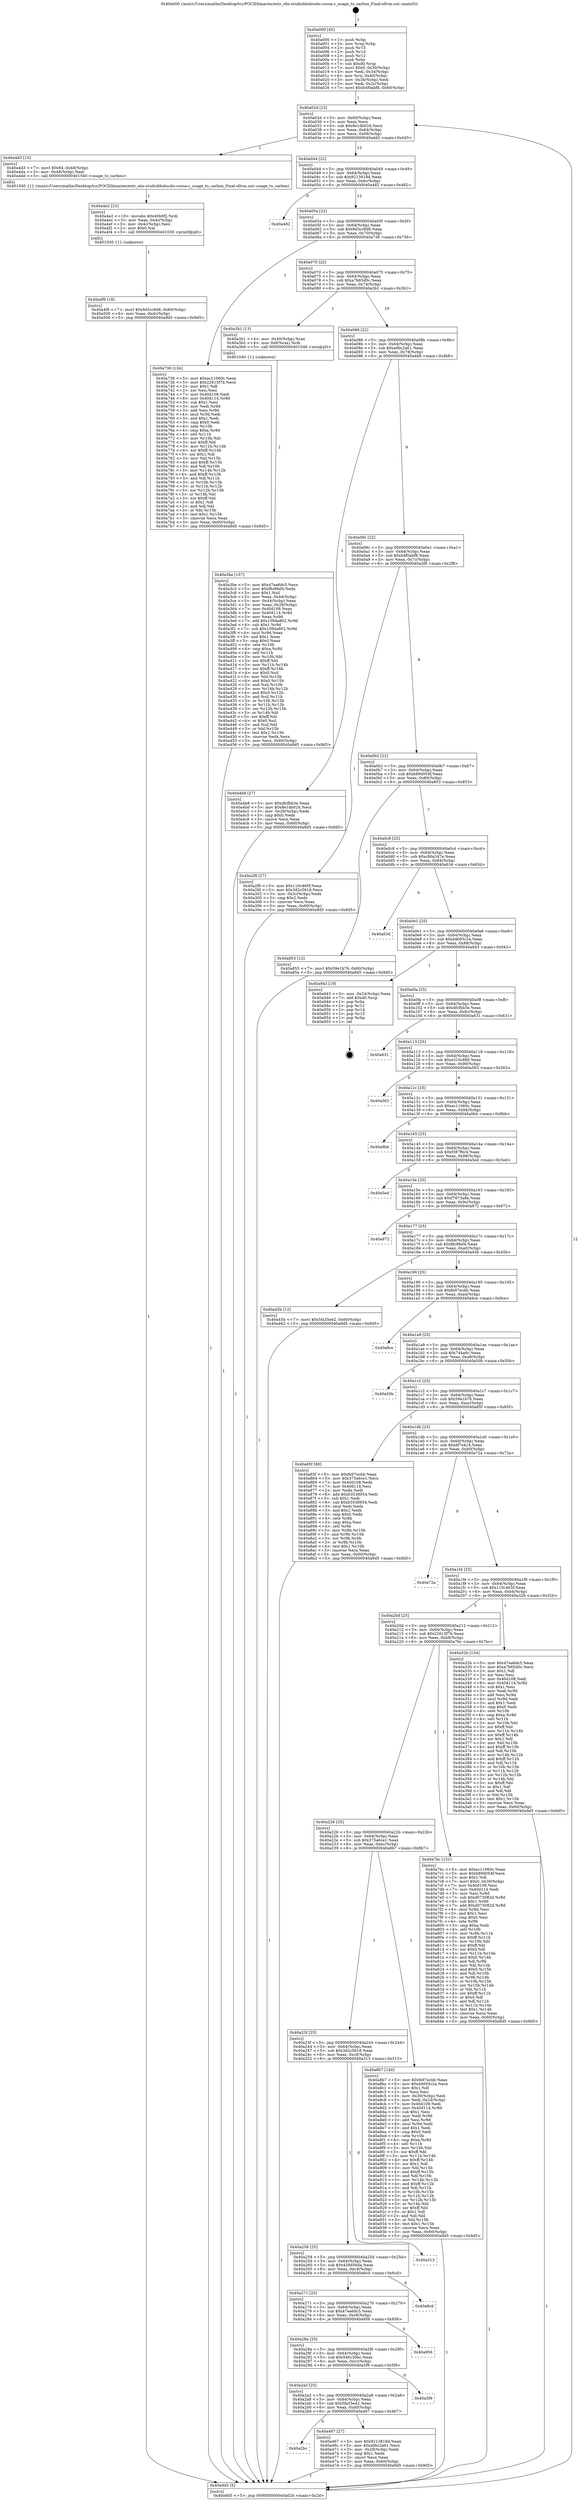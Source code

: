 digraph "0x40a000" {
  label = "0x40a000 (/mnt/c/Users/mathe/Desktop/tcc/POCII/binaries/extr_obs-studiolibobsobs-cocoa.c_usage_to_carbon_Final-ollvm.out::main(0))"
  labelloc = "t"
  node[shape=record]

  Entry [label="",width=0.3,height=0.3,shape=circle,fillcolor=black,style=filled]
  "0x40a02d" [label="{
     0x40a02d [23]\l
     | [instrs]\l
     &nbsp;&nbsp;0x40a02d \<+3\>: mov -0x60(%rbp),%eax\l
     &nbsp;&nbsp;0x40a030 \<+2\>: mov %eax,%ecx\l
     &nbsp;&nbsp;0x40a032 \<+6\>: sub $0x8e1db02d,%ecx\l
     &nbsp;&nbsp;0x40a038 \<+3\>: mov %eax,-0x64(%rbp)\l
     &nbsp;&nbsp;0x40a03b \<+3\>: mov %ecx,-0x68(%rbp)\l
     &nbsp;&nbsp;0x40a03e \<+6\>: je 000000000040a4d3 \<main+0x4d3\>\l
  }"]
  "0x40a4d3" [label="{
     0x40a4d3 [15]\l
     | [instrs]\l
     &nbsp;&nbsp;0x40a4d3 \<+7\>: movl $0x64,-0x48(%rbp)\l
     &nbsp;&nbsp;0x40a4da \<+3\>: mov -0x48(%rbp),%edi\l
     &nbsp;&nbsp;0x40a4dd \<+5\>: call 0000000000401540 \<usage_to_carbon\>\l
     | [calls]\l
     &nbsp;&nbsp;0x401540 \{1\} (/mnt/c/Users/mathe/Desktop/tcc/POCII/binaries/extr_obs-studiolibobsobs-cocoa.c_usage_to_carbon_Final-ollvm.out::usage_to_carbon)\l
  }"]
  "0x40a044" [label="{
     0x40a044 [22]\l
     | [instrs]\l
     &nbsp;&nbsp;0x40a044 \<+5\>: jmp 000000000040a049 \<main+0x49\>\l
     &nbsp;&nbsp;0x40a049 \<+3\>: mov -0x64(%rbp),%eax\l
     &nbsp;&nbsp;0x40a04c \<+5\>: sub $0x9213818d,%eax\l
     &nbsp;&nbsp;0x40a051 \<+3\>: mov %eax,-0x6c(%rbp)\l
     &nbsp;&nbsp;0x40a054 \<+6\>: je 000000000040a482 \<main+0x482\>\l
  }"]
  Exit [label="",width=0.3,height=0.3,shape=circle,fillcolor=black,style=filled,peripheries=2]
  "0x40a482" [label="{
     0x40a482\l
  }", style=dashed]
  "0x40a05a" [label="{
     0x40a05a [22]\l
     | [instrs]\l
     &nbsp;&nbsp;0x40a05a \<+5\>: jmp 000000000040a05f \<main+0x5f\>\l
     &nbsp;&nbsp;0x40a05f \<+3\>: mov -0x64(%rbp),%eax\l
     &nbsp;&nbsp;0x40a062 \<+5\>: sub $0x9d3cc6d8,%eax\l
     &nbsp;&nbsp;0x40a067 \<+3\>: mov %eax,-0x70(%rbp)\l
     &nbsp;&nbsp;0x40a06a \<+6\>: je 000000000040a736 \<main+0x736\>\l
  }"]
  "0x40a4f9" [label="{
     0x40a4f9 [18]\l
     | [instrs]\l
     &nbsp;&nbsp;0x40a4f9 \<+7\>: movl $0x9d3cc6d8,-0x60(%rbp)\l
     &nbsp;&nbsp;0x40a500 \<+6\>: mov %eax,-0xdc(%rbp)\l
     &nbsp;&nbsp;0x40a506 \<+5\>: jmp 000000000040a9d5 \<main+0x9d5\>\l
  }"]
  "0x40a736" [label="{
     0x40a736 [134]\l
     | [instrs]\l
     &nbsp;&nbsp;0x40a736 \<+5\>: mov $0xec11060c,%eax\l
     &nbsp;&nbsp;0x40a73b \<+5\>: mov $0x22615f7b,%ecx\l
     &nbsp;&nbsp;0x40a740 \<+2\>: mov $0x1,%dl\l
     &nbsp;&nbsp;0x40a742 \<+2\>: xor %esi,%esi\l
     &nbsp;&nbsp;0x40a744 \<+7\>: mov 0x40d108,%edi\l
     &nbsp;&nbsp;0x40a74b \<+8\>: mov 0x40d114,%r8d\l
     &nbsp;&nbsp;0x40a753 \<+3\>: sub $0x1,%esi\l
     &nbsp;&nbsp;0x40a756 \<+3\>: mov %edi,%r9d\l
     &nbsp;&nbsp;0x40a759 \<+3\>: add %esi,%r9d\l
     &nbsp;&nbsp;0x40a75c \<+4\>: imul %r9d,%edi\l
     &nbsp;&nbsp;0x40a760 \<+3\>: and $0x1,%edi\l
     &nbsp;&nbsp;0x40a763 \<+3\>: cmp $0x0,%edi\l
     &nbsp;&nbsp;0x40a766 \<+4\>: sete %r10b\l
     &nbsp;&nbsp;0x40a76a \<+4\>: cmp $0xa,%r8d\l
     &nbsp;&nbsp;0x40a76e \<+4\>: setl %r11b\l
     &nbsp;&nbsp;0x40a772 \<+3\>: mov %r10b,%bl\l
     &nbsp;&nbsp;0x40a775 \<+3\>: xor $0xff,%bl\l
     &nbsp;&nbsp;0x40a778 \<+3\>: mov %r11b,%r14b\l
     &nbsp;&nbsp;0x40a77b \<+4\>: xor $0xff,%r14b\l
     &nbsp;&nbsp;0x40a77f \<+3\>: xor $0x1,%dl\l
     &nbsp;&nbsp;0x40a782 \<+3\>: mov %bl,%r15b\l
     &nbsp;&nbsp;0x40a785 \<+4\>: and $0xff,%r15b\l
     &nbsp;&nbsp;0x40a789 \<+3\>: and %dl,%r10b\l
     &nbsp;&nbsp;0x40a78c \<+3\>: mov %r14b,%r12b\l
     &nbsp;&nbsp;0x40a78f \<+4\>: and $0xff,%r12b\l
     &nbsp;&nbsp;0x40a793 \<+3\>: and %dl,%r11b\l
     &nbsp;&nbsp;0x40a796 \<+3\>: or %r10b,%r15b\l
     &nbsp;&nbsp;0x40a799 \<+3\>: or %r11b,%r12b\l
     &nbsp;&nbsp;0x40a79c \<+3\>: xor %r12b,%r15b\l
     &nbsp;&nbsp;0x40a79f \<+3\>: or %r14b,%bl\l
     &nbsp;&nbsp;0x40a7a2 \<+3\>: xor $0xff,%bl\l
     &nbsp;&nbsp;0x40a7a5 \<+3\>: or $0x1,%dl\l
     &nbsp;&nbsp;0x40a7a8 \<+2\>: and %dl,%bl\l
     &nbsp;&nbsp;0x40a7aa \<+3\>: or %bl,%r15b\l
     &nbsp;&nbsp;0x40a7ad \<+4\>: test $0x1,%r15b\l
     &nbsp;&nbsp;0x40a7b1 \<+3\>: cmovne %ecx,%eax\l
     &nbsp;&nbsp;0x40a7b4 \<+3\>: mov %eax,-0x60(%rbp)\l
     &nbsp;&nbsp;0x40a7b7 \<+5\>: jmp 000000000040a9d5 \<main+0x9d5\>\l
  }"]
  "0x40a070" [label="{
     0x40a070 [22]\l
     | [instrs]\l
     &nbsp;&nbsp;0x40a070 \<+5\>: jmp 000000000040a075 \<main+0x75\>\l
     &nbsp;&nbsp;0x40a075 \<+3\>: mov -0x64(%rbp),%eax\l
     &nbsp;&nbsp;0x40a078 \<+5\>: sub $0xa7b65d0c,%eax\l
     &nbsp;&nbsp;0x40a07d \<+3\>: mov %eax,-0x74(%rbp)\l
     &nbsp;&nbsp;0x40a080 \<+6\>: je 000000000040a3b1 \<main+0x3b1\>\l
  }"]
  "0x40a4e2" [label="{
     0x40a4e2 [23]\l
     | [instrs]\l
     &nbsp;&nbsp;0x40a4e2 \<+10\>: movabs $0x40b0f2,%rdi\l
     &nbsp;&nbsp;0x40a4ec \<+3\>: mov %eax,-0x4c(%rbp)\l
     &nbsp;&nbsp;0x40a4ef \<+3\>: mov -0x4c(%rbp),%esi\l
     &nbsp;&nbsp;0x40a4f2 \<+2\>: mov $0x0,%al\l
     &nbsp;&nbsp;0x40a4f4 \<+5\>: call 0000000000401030 \<printf@plt\>\l
     | [calls]\l
     &nbsp;&nbsp;0x401030 \{1\} (unknown)\l
  }"]
  "0x40a3b1" [label="{
     0x40a3b1 [13]\l
     | [instrs]\l
     &nbsp;&nbsp;0x40a3b1 \<+4\>: mov -0x40(%rbp),%rax\l
     &nbsp;&nbsp;0x40a3b5 \<+4\>: mov 0x8(%rax),%rdi\l
     &nbsp;&nbsp;0x40a3b9 \<+5\>: call 0000000000401040 \<atoi@plt\>\l
     | [calls]\l
     &nbsp;&nbsp;0x401040 \{1\} (unknown)\l
  }"]
  "0x40a086" [label="{
     0x40a086 [22]\l
     | [instrs]\l
     &nbsp;&nbsp;0x40a086 \<+5\>: jmp 000000000040a08b \<main+0x8b\>\l
     &nbsp;&nbsp;0x40a08b \<+3\>: mov -0x64(%rbp),%eax\l
     &nbsp;&nbsp;0x40a08e \<+5\>: sub $0xa9bc2a61,%eax\l
     &nbsp;&nbsp;0x40a093 \<+3\>: mov %eax,-0x78(%rbp)\l
     &nbsp;&nbsp;0x40a096 \<+6\>: je 000000000040a4b8 \<main+0x4b8\>\l
  }"]
  "0x40a2bc" [label="{
     0x40a2bc\l
  }", style=dashed]
  "0x40a4b8" [label="{
     0x40a4b8 [27]\l
     | [instrs]\l
     &nbsp;&nbsp;0x40a4b8 \<+5\>: mov $0xdfcfbb3e,%eax\l
     &nbsp;&nbsp;0x40a4bd \<+5\>: mov $0x8e1db02d,%ecx\l
     &nbsp;&nbsp;0x40a4c2 \<+3\>: mov -0x28(%rbp),%edx\l
     &nbsp;&nbsp;0x40a4c5 \<+3\>: cmp $0x0,%edx\l
     &nbsp;&nbsp;0x40a4c8 \<+3\>: cmove %ecx,%eax\l
     &nbsp;&nbsp;0x40a4cb \<+3\>: mov %eax,-0x60(%rbp)\l
     &nbsp;&nbsp;0x40a4ce \<+5\>: jmp 000000000040a9d5 \<main+0x9d5\>\l
  }"]
  "0x40a09c" [label="{
     0x40a09c [22]\l
     | [instrs]\l
     &nbsp;&nbsp;0x40a09c \<+5\>: jmp 000000000040a0a1 \<main+0xa1\>\l
     &nbsp;&nbsp;0x40a0a1 \<+3\>: mov -0x64(%rbp),%eax\l
     &nbsp;&nbsp;0x40a0a4 \<+5\>: sub $0xb4f0abf8,%eax\l
     &nbsp;&nbsp;0x40a0a9 \<+3\>: mov %eax,-0x7c(%rbp)\l
     &nbsp;&nbsp;0x40a0ac \<+6\>: je 000000000040a2f8 \<main+0x2f8\>\l
  }"]
  "0x40a467" [label="{
     0x40a467 [27]\l
     | [instrs]\l
     &nbsp;&nbsp;0x40a467 \<+5\>: mov $0x9213818d,%eax\l
     &nbsp;&nbsp;0x40a46c \<+5\>: mov $0xa9bc2a61,%ecx\l
     &nbsp;&nbsp;0x40a471 \<+3\>: mov -0x28(%rbp),%edx\l
     &nbsp;&nbsp;0x40a474 \<+3\>: cmp $0x1,%edx\l
     &nbsp;&nbsp;0x40a477 \<+3\>: cmovl %ecx,%eax\l
     &nbsp;&nbsp;0x40a47a \<+3\>: mov %eax,-0x60(%rbp)\l
     &nbsp;&nbsp;0x40a47d \<+5\>: jmp 000000000040a9d5 \<main+0x9d5\>\l
  }"]
  "0x40a2f8" [label="{
     0x40a2f8 [27]\l
     | [instrs]\l
     &nbsp;&nbsp;0x40a2f8 \<+5\>: mov $0x110c465f,%eax\l
     &nbsp;&nbsp;0x40a2fd \<+5\>: mov $0x3d2c5618,%ecx\l
     &nbsp;&nbsp;0x40a302 \<+3\>: mov -0x2c(%rbp),%edx\l
     &nbsp;&nbsp;0x40a305 \<+3\>: cmp $0x2,%edx\l
     &nbsp;&nbsp;0x40a308 \<+3\>: cmovne %ecx,%eax\l
     &nbsp;&nbsp;0x40a30b \<+3\>: mov %eax,-0x60(%rbp)\l
     &nbsp;&nbsp;0x40a30e \<+5\>: jmp 000000000040a9d5 \<main+0x9d5\>\l
  }"]
  "0x40a0b2" [label="{
     0x40a0b2 [22]\l
     | [instrs]\l
     &nbsp;&nbsp;0x40a0b2 \<+5\>: jmp 000000000040a0b7 \<main+0xb7\>\l
     &nbsp;&nbsp;0x40a0b7 \<+3\>: mov -0x64(%rbp),%eax\l
     &nbsp;&nbsp;0x40a0ba \<+5\>: sub $0xb89d054f,%eax\l
     &nbsp;&nbsp;0x40a0bf \<+3\>: mov %eax,-0x80(%rbp)\l
     &nbsp;&nbsp;0x40a0c2 \<+6\>: je 000000000040a853 \<main+0x853\>\l
  }"]
  "0x40a9d5" [label="{
     0x40a9d5 [5]\l
     | [instrs]\l
     &nbsp;&nbsp;0x40a9d5 \<+5\>: jmp 000000000040a02d \<main+0x2d\>\l
  }"]
  "0x40a000" [label="{
     0x40a000 [45]\l
     | [instrs]\l
     &nbsp;&nbsp;0x40a000 \<+1\>: push %rbp\l
     &nbsp;&nbsp;0x40a001 \<+3\>: mov %rsp,%rbp\l
     &nbsp;&nbsp;0x40a004 \<+2\>: push %r15\l
     &nbsp;&nbsp;0x40a006 \<+2\>: push %r14\l
     &nbsp;&nbsp;0x40a008 \<+2\>: push %r12\l
     &nbsp;&nbsp;0x40a00a \<+1\>: push %rbx\l
     &nbsp;&nbsp;0x40a00b \<+7\>: sub $0xd0,%rsp\l
     &nbsp;&nbsp;0x40a012 \<+7\>: movl $0x0,-0x30(%rbp)\l
     &nbsp;&nbsp;0x40a019 \<+3\>: mov %edi,-0x34(%rbp)\l
     &nbsp;&nbsp;0x40a01c \<+4\>: mov %rsi,-0x40(%rbp)\l
     &nbsp;&nbsp;0x40a020 \<+3\>: mov -0x34(%rbp),%edi\l
     &nbsp;&nbsp;0x40a023 \<+3\>: mov %edi,-0x2c(%rbp)\l
     &nbsp;&nbsp;0x40a026 \<+7\>: movl $0xb4f0abf8,-0x60(%rbp)\l
  }"]
  "0x40a2a3" [label="{
     0x40a2a3 [25]\l
     | [instrs]\l
     &nbsp;&nbsp;0x40a2a3 \<+5\>: jmp 000000000040a2a8 \<main+0x2a8\>\l
     &nbsp;&nbsp;0x40a2a8 \<+3\>: mov -0x64(%rbp),%eax\l
     &nbsp;&nbsp;0x40a2ab \<+5\>: sub $0x5fa35e42,%eax\l
     &nbsp;&nbsp;0x40a2b0 \<+6\>: mov %eax,-0xd0(%rbp)\l
     &nbsp;&nbsp;0x40a2b6 \<+6\>: je 000000000040a467 \<main+0x467\>\l
  }"]
  "0x40a853" [label="{
     0x40a853 [12]\l
     | [instrs]\l
     &nbsp;&nbsp;0x40a853 \<+7\>: movl $0x59e1b76,-0x60(%rbp)\l
     &nbsp;&nbsp;0x40a85a \<+5\>: jmp 000000000040a9d5 \<main+0x9d5\>\l
  }"]
  "0x40a0c8" [label="{
     0x40a0c8 [25]\l
     | [instrs]\l
     &nbsp;&nbsp;0x40a0c8 \<+5\>: jmp 000000000040a0cd \<main+0xcd\>\l
     &nbsp;&nbsp;0x40a0cd \<+3\>: mov -0x64(%rbp),%eax\l
     &nbsp;&nbsp;0x40a0d0 \<+5\>: sub $0xc90a347e,%eax\l
     &nbsp;&nbsp;0x40a0d5 \<+6\>: mov %eax,-0x84(%rbp)\l
     &nbsp;&nbsp;0x40a0db \<+6\>: je 000000000040a63d \<main+0x63d\>\l
  }"]
  "0x40a5f9" [label="{
     0x40a5f9\l
  }", style=dashed]
  "0x40a63d" [label="{
     0x40a63d\l
  }", style=dashed]
  "0x40a0e1" [label="{
     0x40a0e1 [25]\l
     | [instrs]\l
     &nbsp;&nbsp;0x40a0e1 \<+5\>: jmp 000000000040a0e6 \<main+0xe6\>\l
     &nbsp;&nbsp;0x40a0e6 \<+3\>: mov -0x64(%rbp),%eax\l
     &nbsp;&nbsp;0x40a0e9 \<+5\>: sub $0xd4693c2a,%eax\l
     &nbsp;&nbsp;0x40a0ee \<+6\>: mov %eax,-0x88(%rbp)\l
     &nbsp;&nbsp;0x40a0f4 \<+6\>: je 000000000040a943 \<main+0x943\>\l
  }"]
  "0x40a28a" [label="{
     0x40a28a [25]\l
     | [instrs]\l
     &nbsp;&nbsp;0x40a28a \<+5\>: jmp 000000000040a28f \<main+0x28f\>\l
     &nbsp;&nbsp;0x40a28f \<+3\>: mov -0x64(%rbp),%eax\l
     &nbsp;&nbsp;0x40a292 \<+5\>: sub $0x546c30bc,%eax\l
     &nbsp;&nbsp;0x40a297 \<+6\>: mov %eax,-0xcc(%rbp)\l
     &nbsp;&nbsp;0x40a29d \<+6\>: je 000000000040a5f9 \<main+0x5f9\>\l
  }"]
  "0x40a943" [label="{
     0x40a943 [19]\l
     | [instrs]\l
     &nbsp;&nbsp;0x40a943 \<+3\>: mov -0x24(%rbp),%eax\l
     &nbsp;&nbsp;0x40a946 \<+7\>: add $0xd0,%rsp\l
     &nbsp;&nbsp;0x40a94d \<+1\>: pop %rbx\l
     &nbsp;&nbsp;0x40a94e \<+2\>: pop %r12\l
     &nbsp;&nbsp;0x40a950 \<+2\>: pop %r14\l
     &nbsp;&nbsp;0x40a952 \<+2\>: pop %r15\l
     &nbsp;&nbsp;0x40a954 \<+1\>: pop %rbp\l
     &nbsp;&nbsp;0x40a955 \<+1\>: ret\l
  }"]
  "0x40a0fa" [label="{
     0x40a0fa [25]\l
     | [instrs]\l
     &nbsp;&nbsp;0x40a0fa \<+5\>: jmp 000000000040a0ff \<main+0xff\>\l
     &nbsp;&nbsp;0x40a0ff \<+3\>: mov -0x64(%rbp),%eax\l
     &nbsp;&nbsp;0x40a102 \<+5\>: sub $0xdfcfbb3e,%eax\l
     &nbsp;&nbsp;0x40a107 \<+6\>: mov %eax,-0x8c(%rbp)\l
     &nbsp;&nbsp;0x40a10d \<+6\>: je 000000000040a631 \<main+0x631\>\l
  }"]
  "0x40a956" [label="{
     0x40a956\l
  }", style=dashed]
  "0x40a631" [label="{
     0x40a631\l
  }", style=dashed]
  "0x40a113" [label="{
     0x40a113 [25]\l
     | [instrs]\l
     &nbsp;&nbsp;0x40a113 \<+5\>: jmp 000000000040a118 \<main+0x118\>\l
     &nbsp;&nbsp;0x40a118 \<+3\>: mov -0x64(%rbp),%eax\l
     &nbsp;&nbsp;0x40a11b \<+5\>: sub $0xe310c660,%eax\l
     &nbsp;&nbsp;0x40a120 \<+6\>: mov %eax,-0x90(%rbp)\l
     &nbsp;&nbsp;0x40a126 \<+6\>: je 000000000040a563 \<main+0x563\>\l
  }"]
  "0x40a271" [label="{
     0x40a271 [25]\l
     | [instrs]\l
     &nbsp;&nbsp;0x40a271 \<+5\>: jmp 000000000040a276 \<main+0x276\>\l
     &nbsp;&nbsp;0x40a276 \<+3\>: mov -0x64(%rbp),%eax\l
     &nbsp;&nbsp;0x40a279 \<+5\>: sub $0x47ea6dc5,%eax\l
     &nbsp;&nbsp;0x40a27e \<+6\>: mov %eax,-0xc8(%rbp)\l
     &nbsp;&nbsp;0x40a284 \<+6\>: je 000000000040a956 \<main+0x956\>\l
  }"]
  "0x40a563" [label="{
     0x40a563\l
  }", style=dashed]
  "0x40a12c" [label="{
     0x40a12c [25]\l
     | [instrs]\l
     &nbsp;&nbsp;0x40a12c \<+5\>: jmp 000000000040a131 \<main+0x131\>\l
     &nbsp;&nbsp;0x40a131 \<+3\>: mov -0x64(%rbp),%eax\l
     &nbsp;&nbsp;0x40a134 \<+5\>: sub $0xec11060c,%eax\l
     &nbsp;&nbsp;0x40a139 \<+6\>: mov %eax,-0x94(%rbp)\l
     &nbsp;&nbsp;0x40a13f \<+6\>: je 000000000040a9bb \<main+0x9bb\>\l
  }"]
  "0x40a6cd" [label="{
     0x40a6cd\l
  }", style=dashed]
  "0x40a9bb" [label="{
     0x40a9bb\l
  }", style=dashed]
  "0x40a145" [label="{
     0x40a145 [25]\l
     | [instrs]\l
     &nbsp;&nbsp;0x40a145 \<+5\>: jmp 000000000040a14a \<main+0x14a\>\l
     &nbsp;&nbsp;0x40a14a \<+3\>: mov -0x64(%rbp),%eax\l
     &nbsp;&nbsp;0x40a14d \<+5\>: sub $0xf387f6c4,%eax\l
     &nbsp;&nbsp;0x40a152 \<+6\>: mov %eax,-0x98(%rbp)\l
     &nbsp;&nbsp;0x40a158 \<+6\>: je 000000000040a5ed \<main+0x5ed\>\l
  }"]
  "0x40a258" [label="{
     0x40a258 [25]\l
     | [instrs]\l
     &nbsp;&nbsp;0x40a258 \<+5\>: jmp 000000000040a25d \<main+0x25d\>\l
     &nbsp;&nbsp;0x40a25d \<+3\>: mov -0x64(%rbp),%eax\l
     &nbsp;&nbsp;0x40a260 \<+5\>: sub $0x429d56da,%eax\l
     &nbsp;&nbsp;0x40a265 \<+6\>: mov %eax,-0xc4(%rbp)\l
     &nbsp;&nbsp;0x40a26b \<+6\>: je 000000000040a6cd \<main+0x6cd\>\l
  }"]
  "0x40a5ed" [label="{
     0x40a5ed\l
  }", style=dashed]
  "0x40a15e" [label="{
     0x40a15e [25]\l
     | [instrs]\l
     &nbsp;&nbsp;0x40a15e \<+5\>: jmp 000000000040a163 \<main+0x163\>\l
     &nbsp;&nbsp;0x40a163 \<+3\>: mov -0x64(%rbp),%eax\l
     &nbsp;&nbsp;0x40a166 \<+5\>: sub $0xf7673a8e,%eax\l
     &nbsp;&nbsp;0x40a16b \<+6\>: mov %eax,-0x9c(%rbp)\l
     &nbsp;&nbsp;0x40a171 \<+6\>: je 000000000040a972 \<main+0x972\>\l
  }"]
  "0x40a313" [label="{
     0x40a313\l
  }", style=dashed]
  "0x40a972" [label="{
     0x40a972\l
  }", style=dashed]
  "0x40a177" [label="{
     0x40a177 [25]\l
     | [instrs]\l
     &nbsp;&nbsp;0x40a177 \<+5\>: jmp 000000000040a17c \<main+0x17c\>\l
     &nbsp;&nbsp;0x40a17c \<+3\>: mov -0x64(%rbp),%eax\l
     &nbsp;&nbsp;0x40a17f \<+5\>: sub $0xf8c8fef4,%eax\l
     &nbsp;&nbsp;0x40a184 \<+6\>: mov %eax,-0xa0(%rbp)\l
     &nbsp;&nbsp;0x40a18a \<+6\>: je 000000000040a45b \<main+0x45b\>\l
  }"]
  "0x40a23f" [label="{
     0x40a23f [25]\l
     | [instrs]\l
     &nbsp;&nbsp;0x40a23f \<+5\>: jmp 000000000040a244 \<main+0x244\>\l
     &nbsp;&nbsp;0x40a244 \<+3\>: mov -0x64(%rbp),%eax\l
     &nbsp;&nbsp;0x40a247 \<+5\>: sub $0x3d2c5618,%eax\l
     &nbsp;&nbsp;0x40a24c \<+6\>: mov %eax,-0xc0(%rbp)\l
     &nbsp;&nbsp;0x40a252 \<+6\>: je 000000000040a313 \<main+0x313\>\l
  }"]
  "0x40a45b" [label="{
     0x40a45b [12]\l
     | [instrs]\l
     &nbsp;&nbsp;0x40a45b \<+7\>: movl $0x5fa35e42,-0x60(%rbp)\l
     &nbsp;&nbsp;0x40a462 \<+5\>: jmp 000000000040a9d5 \<main+0x9d5\>\l
  }"]
  "0x40a190" [label="{
     0x40a190 [25]\l
     | [instrs]\l
     &nbsp;&nbsp;0x40a190 \<+5\>: jmp 000000000040a195 \<main+0x195\>\l
     &nbsp;&nbsp;0x40a195 \<+3\>: mov -0x64(%rbp),%eax\l
     &nbsp;&nbsp;0x40a198 \<+5\>: sub $0xfe97ecbb,%eax\l
     &nbsp;&nbsp;0x40a19d \<+6\>: mov %eax,-0xa4(%rbp)\l
     &nbsp;&nbsp;0x40a1a3 \<+6\>: je 000000000040a9ce \<main+0x9ce\>\l
  }"]
  "0x40a8b7" [label="{
     0x40a8b7 [140]\l
     | [instrs]\l
     &nbsp;&nbsp;0x40a8b7 \<+5\>: mov $0xfe97ecbb,%eax\l
     &nbsp;&nbsp;0x40a8bc \<+5\>: mov $0xd4693c2a,%ecx\l
     &nbsp;&nbsp;0x40a8c1 \<+2\>: mov $0x1,%dl\l
     &nbsp;&nbsp;0x40a8c3 \<+2\>: xor %esi,%esi\l
     &nbsp;&nbsp;0x40a8c5 \<+3\>: mov -0x30(%rbp),%edi\l
     &nbsp;&nbsp;0x40a8c8 \<+3\>: mov %edi,-0x24(%rbp)\l
     &nbsp;&nbsp;0x40a8cb \<+7\>: mov 0x40d108,%edi\l
     &nbsp;&nbsp;0x40a8d2 \<+8\>: mov 0x40d114,%r8d\l
     &nbsp;&nbsp;0x40a8da \<+3\>: sub $0x1,%esi\l
     &nbsp;&nbsp;0x40a8dd \<+3\>: mov %edi,%r9d\l
     &nbsp;&nbsp;0x40a8e0 \<+3\>: add %esi,%r9d\l
     &nbsp;&nbsp;0x40a8e3 \<+4\>: imul %r9d,%edi\l
     &nbsp;&nbsp;0x40a8e7 \<+3\>: and $0x1,%edi\l
     &nbsp;&nbsp;0x40a8ea \<+3\>: cmp $0x0,%edi\l
     &nbsp;&nbsp;0x40a8ed \<+4\>: sete %r10b\l
     &nbsp;&nbsp;0x40a8f1 \<+4\>: cmp $0xa,%r8d\l
     &nbsp;&nbsp;0x40a8f5 \<+4\>: setl %r11b\l
     &nbsp;&nbsp;0x40a8f9 \<+3\>: mov %r10b,%bl\l
     &nbsp;&nbsp;0x40a8fc \<+3\>: xor $0xff,%bl\l
     &nbsp;&nbsp;0x40a8ff \<+3\>: mov %r11b,%r14b\l
     &nbsp;&nbsp;0x40a902 \<+4\>: xor $0xff,%r14b\l
     &nbsp;&nbsp;0x40a906 \<+3\>: xor $0x1,%dl\l
     &nbsp;&nbsp;0x40a909 \<+3\>: mov %bl,%r15b\l
     &nbsp;&nbsp;0x40a90c \<+4\>: and $0xff,%r15b\l
     &nbsp;&nbsp;0x40a910 \<+3\>: and %dl,%r10b\l
     &nbsp;&nbsp;0x40a913 \<+3\>: mov %r14b,%r12b\l
     &nbsp;&nbsp;0x40a916 \<+4\>: and $0xff,%r12b\l
     &nbsp;&nbsp;0x40a91a \<+3\>: and %dl,%r11b\l
     &nbsp;&nbsp;0x40a91d \<+3\>: or %r10b,%r15b\l
     &nbsp;&nbsp;0x40a920 \<+3\>: or %r11b,%r12b\l
     &nbsp;&nbsp;0x40a923 \<+3\>: xor %r12b,%r15b\l
     &nbsp;&nbsp;0x40a926 \<+3\>: or %r14b,%bl\l
     &nbsp;&nbsp;0x40a929 \<+3\>: xor $0xff,%bl\l
     &nbsp;&nbsp;0x40a92c \<+3\>: or $0x1,%dl\l
     &nbsp;&nbsp;0x40a92f \<+2\>: and %dl,%bl\l
     &nbsp;&nbsp;0x40a931 \<+3\>: or %bl,%r15b\l
     &nbsp;&nbsp;0x40a934 \<+4\>: test $0x1,%r15b\l
     &nbsp;&nbsp;0x40a938 \<+3\>: cmovne %ecx,%eax\l
     &nbsp;&nbsp;0x40a93b \<+3\>: mov %eax,-0x60(%rbp)\l
     &nbsp;&nbsp;0x40a93e \<+5\>: jmp 000000000040a9d5 \<main+0x9d5\>\l
  }"]
  "0x40a9ce" [label="{
     0x40a9ce\l
  }", style=dashed]
  "0x40a1a9" [label="{
     0x40a1a9 [25]\l
     | [instrs]\l
     &nbsp;&nbsp;0x40a1a9 \<+5\>: jmp 000000000040a1ae \<main+0x1ae\>\l
     &nbsp;&nbsp;0x40a1ae \<+3\>: mov -0x64(%rbp),%eax\l
     &nbsp;&nbsp;0x40a1b1 \<+5\>: sub $0x744a6c,%eax\l
     &nbsp;&nbsp;0x40a1b6 \<+6\>: mov %eax,-0xa8(%rbp)\l
     &nbsp;&nbsp;0x40a1bc \<+6\>: je 000000000040a50b \<main+0x50b\>\l
  }"]
  "0x40a226" [label="{
     0x40a226 [25]\l
     | [instrs]\l
     &nbsp;&nbsp;0x40a226 \<+5\>: jmp 000000000040a22b \<main+0x22b\>\l
     &nbsp;&nbsp;0x40a22b \<+3\>: mov -0x64(%rbp),%eax\l
     &nbsp;&nbsp;0x40a22e \<+5\>: sub $0x375a6ce1,%eax\l
     &nbsp;&nbsp;0x40a233 \<+6\>: mov %eax,-0xbc(%rbp)\l
     &nbsp;&nbsp;0x40a239 \<+6\>: je 000000000040a8b7 \<main+0x8b7\>\l
  }"]
  "0x40a50b" [label="{
     0x40a50b\l
  }", style=dashed]
  "0x40a1c2" [label="{
     0x40a1c2 [25]\l
     | [instrs]\l
     &nbsp;&nbsp;0x40a1c2 \<+5\>: jmp 000000000040a1c7 \<main+0x1c7\>\l
     &nbsp;&nbsp;0x40a1c7 \<+3\>: mov -0x64(%rbp),%eax\l
     &nbsp;&nbsp;0x40a1ca \<+5\>: sub $0x59e1b76,%eax\l
     &nbsp;&nbsp;0x40a1cf \<+6\>: mov %eax,-0xac(%rbp)\l
     &nbsp;&nbsp;0x40a1d5 \<+6\>: je 000000000040a85f \<main+0x85f\>\l
  }"]
  "0x40a7bc" [label="{
     0x40a7bc [151]\l
     | [instrs]\l
     &nbsp;&nbsp;0x40a7bc \<+5\>: mov $0xec11060c,%eax\l
     &nbsp;&nbsp;0x40a7c1 \<+5\>: mov $0xb89d054f,%ecx\l
     &nbsp;&nbsp;0x40a7c6 \<+2\>: mov $0x1,%dl\l
     &nbsp;&nbsp;0x40a7c8 \<+7\>: movl $0x0,-0x30(%rbp)\l
     &nbsp;&nbsp;0x40a7cf \<+7\>: mov 0x40d108,%esi\l
     &nbsp;&nbsp;0x40a7d6 \<+7\>: mov 0x40d114,%edi\l
     &nbsp;&nbsp;0x40a7dd \<+3\>: mov %esi,%r8d\l
     &nbsp;&nbsp;0x40a7e0 \<+7\>: sub $0xd073082d,%r8d\l
     &nbsp;&nbsp;0x40a7e7 \<+4\>: sub $0x1,%r8d\l
     &nbsp;&nbsp;0x40a7eb \<+7\>: add $0xd073082d,%r8d\l
     &nbsp;&nbsp;0x40a7f2 \<+4\>: imul %r8d,%esi\l
     &nbsp;&nbsp;0x40a7f6 \<+3\>: and $0x1,%esi\l
     &nbsp;&nbsp;0x40a7f9 \<+3\>: cmp $0x0,%esi\l
     &nbsp;&nbsp;0x40a7fc \<+4\>: sete %r9b\l
     &nbsp;&nbsp;0x40a800 \<+3\>: cmp $0xa,%edi\l
     &nbsp;&nbsp;0x40a803 \<+4\>: setl %r10b\l
     &nbsp;&nbsp;0x40a807 \<+3\>: mov %r9b,%r11b\l
     &nbsp;&nbsp;0x40a80a \<+4\>: xor $0xff,%r11b\l
     &nbsp;&nbsp;0x40a80e \<+3\>: mov %r10b,%bl\l
     &nbsp;&nbsp;0x40a811 \<+3\>: xor $0xff,%bl\l
     &nbsp;&nbsp;0x40a814 \<+3\>: xor $0x0,%dl\l
     &nbsp;&nbsp;0x40a817 \<+3\>: mov %r11b,%r14b\l
     &nbsp;&nbsp;0x40a81a \<+4\>: and $0x0,%r14b\l
     &nbsp;&nbsp;0x40a81e \<+3\>: and %dl,%r9b\l
     &nbsp;&nbsp;0x40a821 \<+3\>: mov %bl,%r15b\l
     &nbsp;&nbsp;0x40a824 \<+4\>: and $0x0,%r15b\l
     &nbsp;&nbsp;0x40a828 \<+3\>: and %dl,%r10b\l
     &nbsp;&nbsp;0x40a82b \<+3\>: or %r9b,%r14b\l
     &nbsp;&nbsp;0x40a82e \<+3\>: or %r10b,%r15b\l
     &nbsp;&nbsp;0x40a831 \<+3\>: xor %r15b,%r14b\l
     &nbsp;&nbsp;0x40a834 \<+3\>: or %bl,%r11b\l
     &nbsp;&nbsp;0x40a837 \<+4\>: xor $0xff,%r11b\l
     &nbsp;&nbsp;0x40a83b \<+3\>: or $0x0,%dl\l
     &nbsp;&nbsp;0x40a83e \<+3\>: and %dl,%r11b\l
     &nbsp;&nbsp;0x40a841 \<+3\>: or %r11b,%r14b\l
     &nbsp;&nbsp;0x40a844 \<+4\>: test $0x1,%r14b\l
     &nbsp;&nbsp;0x40a848 \<+3\>: cmovne %ecx,%eax\l
     &nbsp;&nbsp;0x40a84b \<+3\>: mov %eax,-0x60(%rbp)\l
     &nbsp;&nbsp;0x40a84e \<+5\>: jmp 000000000040a9d5 \<main+0x9d5\>\l
  }"]
  "0x40a85f" [label="{
     0x40a85f [88]\l
     | [instrs]\l
     &nbsp;&nbsp;0x40a85f \<+5\>: mov $0xfe97ecbb,%eax\l
     &nbsp;&nbsp;0x40a864 \<+5\>: mov $0x375a6ce1,%ecx\l
     &nbsp;&nbsp;0x40a869 \<+7\>: mov 0x40d108,%edx\l
     &nbsp;&nbsp;0x40a870 \<+7\>: mov 0x40d114,%esi\l
     &nbsp;&nbsp;0x40a877 \<+2\>: mov %edx,%edi\l
     &nbsp;&nbsp;0x40a879 \<+6\>: add $0xb3538954,%edi\l
     &nbsp;&nbsp;0x40a87f \<+3\>: sub $0x1,%edi\l
     &nbsp;&nbsp;0x40a882 \<+6\>: sub $0xb3538954,%edi\l
     &nbsp;&nbsp;0x40a888 \<+3\>: imul %edi,%edx\l
     &nbsp;&nbsp;0x40a88b \<+3\>: and $0x1,%edx\l
     &nbsp;&nbsp;0x40a88e \<+3\>: cmp $0x0,%edx\l
     &nbsp;&nbsp;0x40a891 \<+4\>: sete %r8b\l
     &nbsp;&nbsp;0x40a895 \<+3\>: cmp $0xa,%esi\l
     &nbsp;&nbsp;0x40a898 \<+4\>: setl %r9b\l
     &nbsp;&nbsp;0x40a89c \<+3\>: mov %r8b,%r10b\l
     &nbsp;&nbsp;0x40a89f \<+3\>: and %r9b,%r10b\l
     &nbsp;&nbsp;0x40a8a2 \<+3\>: xor %r9b,%r8b\l
     &nbsp;&nbsp;0x40a8a5 \<+3\>: or %r8b,%r10b\l
     &nbsp;&nbsp;0x40a8a8 \<+4\>: test $0x1,%r10b\l
     &nbsp;&nbsp;0x40a8ac \<+3\>: cmovne %ecx,%eax\l
     &nbsp;&nbsp;0x40a8af \<+3\>: mov %eax,-0x60(%rbp)\l
     &nbsp;&nbsp;0x40a8b2 \<+5\>: jmp 000000000040a9d5 \<main+0x9d5\>\l
  }"]
  "0x40a1db" [label="{
     0x40a1db [25]\l
     | [instrs]\l
     &nbsp;&nbsp;0x40a1db \<+5\>: jmp 000000000040a1e0 \<main+0x1e0\>\l
     &nbsp;&nbsp;0x40a1e0 \<+3\>: mov -0x64(%rbp),%eax\l
     &nbsp;&nbsp;0x40a1e3 \<+5\>: sub $0xdf7e414,%eax\l
     &nbsp;&nbsp;0x40a1e8 \<+6\>: mov %eax,-0xb0(%rbp)\l
     &nbsp;&nbsp;0x40a1ee \<+6\>: je 000000000040a72a \<main+0x72a\>\l
  }"]
  "0x40a3be" [label="{
     0x40a3be [157]\l
     | [instrs]\l
     &nbsp;&nbsp;0x40a3be \<+5\>: mov $0x47ea6dc5,%ecx\l
     &nbsp;&nbsp;0x40a3c3 \<+5\>: mov $0xf8c8fef4,%edx\l
     &nbsp;&nbsp;0x40a3c8 \<+3\>: mov $0x1,%sil\l
     &nbsp;&nbsp;0x40a3cb \<+3\>: mov %eax,-0x44(%rbp)\l
     &nbsp;&nbsp;0x40a3ce \<+3\>: mov -0x44(%rbp),%eax\l
     &nbsp;&nbsp;0x40a3d1 \<+3\>: mov %eax,-0x28(%rbp)\l
     &nbsp;&nbsp;0x40a3d4 \<+7\>: mov 0x40d108,%eax\l
     &nbsp;&nbsp;0x40a3db \<+8\>: mov 0x40d114,%r8d\l
     &nbsp;&nbsp;0x40a3e3 \<+3\>: mov %eax,%r9d\l
     &nbsp;&nbsp;0x40a3e6 \<+7\>: add $0x1094a802,%r9d\l
     &nbsp;&nbsp;0x40a3ed \<+4\>: sub $0x1,%r9d\l
     &nbsp;&nbsp;0x40a3f1 \<+7\>: sub $0x1094a802,%r9d\l
     &nbsp;&nbsp;0x40a3f8 \<+4\>: imul %r9d,%eax\l
     &nbsp;&nbsp;0x40a3fc \<+3\>: and $0x1,%eax\l
     &nbsp;&nbsp;0x40a3ff \<+3\>: cmp $0x0,%eax\l
     &nbsp;&nbsp;0x40a402 \<+4\>: sete %r10b\l
     &nbsp;&nbsp;0x40a406 \<+4\>: cmp $0xa,%r8d\l
     &nbsp;&nbsp;0x40a40a \<+4\>: setl %r11b\l
     &nbsp;&nbsp;0x40a40e \<+3\>: mov %r10b,%bl\l
     &nbsp;&nbsp;0x40a411 \<+3\>: xor $0xff,%bl\l
     &nbsp;&nbsp;0x40a414 \<+3\>: mov %r11b,%r14b\l
     &nbsp;&nbsp;0x40a417 \<+4\>: xor $0xff,%r14b\l
     &nbsp;&nbsp;0x40a41b \<+4\>: xor $0x0,%sil\l
     &nbsp;&nbsp;0x40a41f \<+3\>: mov %bl,%r15b\l
     &nbsp;&nbsp;0x40a422 \<+4\>: and $0x0,%r15b\l
     &nbsp;&nbsp;0x40a426 \<+3\>: and %sil,%r10b\l
     &nbsp;&nbsp;0x40a429 \<+3\>: mov %r14b,%r12b\l
     &nbsp;&nbsp;0x40a42c \<+4\>: and $0x0,%r12b\l
     &nbsp;&nbsp;0x40a430 \<+3\>: and %sil,%r11b\l
     &nbsp;&nbsp;0x40a433 \<+3\>: or %r10b,%r15b\l
     &nbsp;&nbsp;0x40a436 \<+3\>: or %r11b,%r12b\l
     &nbsp;&nbsp;0x40a439 \<+3\>: xor %r12b,%r15b\l
     &nbsp;&nbsp;0x40a43c \<+3\>: or %r14b,%bl\l
     &nbsp;&nbsp;0x40a43f \<+3\>: xor $0xff,%bl\l
     &nbsp;&nbsp;0x40a442 \<+4\>: or $0x0,%sil\l
     &nbsp;&nbsp;0x40a446 \<+3\>: and %sil,%bl\l
     &nbsp;&nbsp;0x40a449 \<+3\>: or %bl,%r15b\l
     &nbsp;&nbsp;0x40a44c \<+4\>: test $0x1,%r15b\l
     &nbsp;&nbsp;0x40a450 \<+3\>: cmovne %edx,%ecx\l
     &nbsp;&nbsp;0x40a453 \<+3\>: mov %ecx,-0x60(%rbp)\l
     &nbsp;&nbsp;0x40a456 \<+5\>: jmp 000000000040a9d5 \<main+0x9d5\>\l
  }"]
  "0x40a72a" [label="{
     0x40a72a\l
  }", style=dashed]
  "0x40a1f4" [label="{
     0x40a1f4 [25]\l
     | [instrs]\l
     &nbsp;&nbsp;0x40a1f4 \<+5\>: jmp 000000000040a1f9 \<main+0x1f9\>\l
     &nbsp;&nbsp;0x40a1f9 \<+3\>: mov -0x64(%rbp),%eax\l
     &nbsp;&nbsp;0x40a1fc \<+5\>: sub $0x110c465f,%eax\l
     &nbsp;&nbsp;0x40a201 \<+6\>: mov %eax,-0xb4(%rbp)\l
     &nbsp;&nbsp;0x40a207 \<+6\>: je 000000000040a32b \<main+0x32b\>\l
  }"]
  "0x40a20d" [label="{
     0x40a20d [25]\l
     | [instrs]\l
     &nbsp;&nbsp;0x40a20d \<+5\>: jmp 000000000040a212 \<main+0x212\>\l
     &nbsp;&nbsp;0x40a212 \<+3\>: mov -0x64(%rbp),%eax\l
     &nbsp;&nbsp;0x40a215 \<+5\>: sub $0x22615f7b,%eax\l
     &nbsp;&nbsp;0x40a21a \<+6\>: mov %eax,-0xb8(%rbp)\l
     &nbsp;&nbsp;0x40a220 \<+6\>: je 000000000040a7bc \<main+0x7bc\>\l
  }"]
  "0x40a32b" [label="{
     0x40a32b [134]\l
     | [instrs]\l
     &nbsp;&nbsp;0x40a32b \<+5\>: mov $0x47ea6dc5,%eax\l
     &nbsp;&nbsp;0x40a330 \<+5\>: mov $0xa7b65d0c,%ecx\l
     &nbsp;&nbsp;0x40a335 \<+2\>: mov $0x1,%dl\l
     &nbsp;&nbsp;0x40a337 \<+2\>: xor %esi,%esi\l
     &nbsp;&nbsp;0x40a339 \<+7\>: mov 0x40d108,%edi\l
     &nbsp;&nbsp;0x40a340 \<+8\>: mov 0x40d114,%r8d\l
     &nbsp;&nbsp;0x40a348 \<+3\>: sub $0x1,%esi\l
     &nbsp;&nbsp;0x40a34b \<+3\>: mov %edi,%r9d\l
     &nbsp;&nbsp;0x40a34e \<+3\>: add %esi,%r9d\l
     &nbsp;&nbsp;0x40a351 \<+4\>: imul %r9d,%edi\l
     &nbsp;&nbsp;0x40a355 \<+3\>: and $0x1,%edi\l
     &nbsp;&nbsp;0x40a358 \<+3\>: cmp $0x0,%edi\l
     &nbsp;&nbsp;0x40a35b \<+4\>: sete %r10b\l
     &nbsp;&nbsp;0x40a35f \<+4\>: cmp $0xa,%r8d\l
     &nbsp;&nbsp;0x40a363 \<+4\>: setl %r11b\l
     &nbsp;&nbsp;0x40a367 \<+3\>: mov %r10b,%bl\l
     &nbsp;&nbsp;0x40a36a \<+3\>: xor $0xff,%bl\l
     &nbsp;&nbsp;0x40a36d \<+3\>: mov %r11b,%r14b\l
     &nbsp;&nbsp;0x40a370 \<+4\>: xor $0xff,%r14b\l
     &nbsp;&nbsp;0x40a374 \<+3\>: xor $0x1,%dl\l
     &nbsp;&nbsp;0x40a377 \<+3\>: mov %bl,%r15b\l
     &nbsp;&nbsp;0x40a37a \<+4\>: and $0xff,%r15b\l
     &nbsp;&nbsp;0x40a37e \<+3\>: and %dl,%r10b\l
     &nbsp;&nbsp;0x40a381 \<+3\>: mov %r14b,%r12b\l
     &nbsp;&nbsp;0x40a384 \<+4\>: and $0xff,%r12b\l
     &nbsp;&nbsp;0x40a388 \<+3\>: and %dl,%r11b\l
     &nbsp;&nbsp;0x40a38b \<+3\>: or %r10b,%r15b\l
     &nbsp;&nbsp;0x40a38e \<+3\>: or %r11b,%r12b\l
     &nbsp;&nbsp;0x40a391 \<+3\>: xor %r12b,%r15b\l
     &nbsp;&nbsp;0x40a394 \<+3\>: or %r14b,%bl\l
     &nbsp;&nbsp;0x40a397 \<+3\>: xor $0xff,%bl\l
     &nbsp;&nbsp;0x40a39a \<+3\>: or $0x1,%dl\l
     &nbsp;&nbsp;0x40a39d \<+2\>: and %dl,%bl\l
     &nbsp;&nbsp;0x40a39f \<+3\>: or %bl,%r15b\l
     &nbsp;&nbsp;0x40a3a2 \<+4\>: test $0x1,%r15b\l
     &nbsp;&nbsp;0x40a3a6 \<+3\>: cmovne %ecx,%eax\l
     &nbsp;&nbsp;0x40a3a9 \<+3\>: mov %eax,-0x60(%rbp)\l
     &nbsp;&nbsp;0x40a3ac \<+5\>: jmp 000000000040a9d5 \<main+0x9d5\>\l
  }"]
  Entry -> "0x40a000" [label=" 1"]
  "0x40a02d" -> "0x40a4d3" [label=" 1"]
  "0x40a02d" -> "0x40a044" [label=" 12"]
  "0x40a943" -> Exit [label=" 1"]
  "0x40a044" -> "0x40a482" [label=" 0"]
  "0x40a044" -> "0x40a05a" [label=" 12"]
  "0x40a8b7" -> "0x40a9d5" [label=" 1"]
  "0x40a05a" -> "0x40a736" [label=" 1"]
  "0x40a05a" -> "0x40a070" [label=" 11"]
  "0x40a85f" -> "0x40a9d5" [label=" 1"]
  "0x40a070" -> "0x40a3b1" [label=" 1"]
  "0x40a070" -> "0x40a086" [label=" 10"]
  "0x40a853" -> "0x40a9d5" [label=" 1"]
  "0x40a086" -> "0x40a4b8" [label=" 1"]
  "0x40a086" -> "0x40a09c" [label=" 9"]
  "0x40a7bc" -> "0x40a9d5" [label=" 1"]
  "0x40a09c" -> "0x40a2f8" [label=" 1"]
  "0x40a09c" -> "0x40a0b2" [label=" 8"]
  "0x40a2f8" -> "0x40a9d5" [label=" 1"]
  "0x40a000" -> "0x40a02d" [label=" 1"]
  "0x40a9d5" -> "0x40a02d" [label=" 12"]
  "0x40a736" -> "0x40a9d5" [label=" 1"]
  "0x40a0b2" -> "0x40a853" [label=" 1"]
  "0x40a0b2" -> "0x40a0c8" [label=" 7"]
  "0x40a4e2" -> "0x40a4f9" [label=" 1"]
  "0x40a0c8" -> "0x40a63d" [label=" 0"]
  "0x40a0c8" -> "0x40a0e1" [label=" 7"]
  "0x40a4d3" -> "0x40a4e2" [label=" 1"]
  "0x40a0e1" -> "0x40a943" [label=" 1"]
  "0x40a0e1" -> "0x40a0fa" [label=" 6"]
  "0x40a467" -> "0x40a9d5" [label=" 1"]
  "0x40a0fa" -> "0x40a631" [label=" 0"]
  "0x40a0fa" -> "0x40a113" [label=" 6"]
  "0x40a2a3" -> "0x40a2bc" [label=" 0"]
  "0x40a113" -> "0x40a563" [label=" 0"]
  "0x40a113" -> "0x40a12c" [label=" 6"]
  "0x40a4f9" -> "0x40a9d5" [label=" 1"]
  "0x40a12c" -> "0x40a9bb" [label=" 0"]
  "0x40a12c" -> "0x40a145" [label=" 6"]
  "0x40a28a" -> "0x40a2a3" [label=" 1"]
  "0x40a145" -> "0x40a5ed" [label=" 0"]
  "0x40a145" -> "0x40a15e" [label=" 6"]
  "0x40a4b8" -> "0x40a9d5" [label=" 1"]
  "0x40a15e" -> "0x40a972" [label=" 0"]
  "0x40a15e" -> "0x40a177" [label=" 6"]
  "0x40a271" -> "0x40a28a" [label=" 1"]
  "0x40a177" -> "0x40a45b" [label=" 1"]
  "0x40a177" -> "0x40a190" [label=" 5"]
  "0x40a2a3" -> "0x40a467" [label=" 1"]
  "0x40a190" -> "0x40a9ce" [label=" 0"]
  "0x40a190" -> "0x40a1a9" [label=" 5"]
  "0x40a258" -> "0x40a271" [label=" 1"]
  "0x40a1a9" -> "0x40a50b" [label=" 0"]
  "0x40a1a9" -> "0x40a1c2" [label=" 5"]
  "0x40a28a" -> "0x40a5f9" [label=" 0"]
  "0x40a1c2" -> "0x40a85f" [label=" 1"]
  "0x40a1c2" -> "0x40a1db" [label=" 4"]
  "0x40a23f" -> "0x40a258" [label=" 1"]
  "0x40a1db" -> "0x40a72a" [label=" 0"]
  "0x40a1db" -> "0x40a1f4" [label=" 4"]
  "0x40a271" -> "0x40a956" [label=" 0"]
  "0x40a1f4" -> "0x40a32b" [label=" 1"]
  "0x40a1f4" -> "0x40a20d" [label=" 3"]
  "0x40a32b" -> "0x40a9d5" [label=" 1"]
  "0x40a3b1" -> "0x40a3be" [label=" 1"]
  "0x40a3be" -> "0x40a9d5" [label=" 1"]
  "0x40a45b" -> "0x40a9d5" [label=" 1"]
  "0x40a23f" -> "0x40a313" [label=" 0"]
  "0x40a20d" -> "0x40a7bc" [label=" 1"]
  "0x40a20d" -> "0x40a226" [label=" 2"]
  "0x40a258" -> "0x40a6cd" [label=" 0"]
  "0x40a226" -> "0x40a8b7" [label=" 1"]
  "0x40a226" -> "0x40a23f" [label=" 1"]
}
